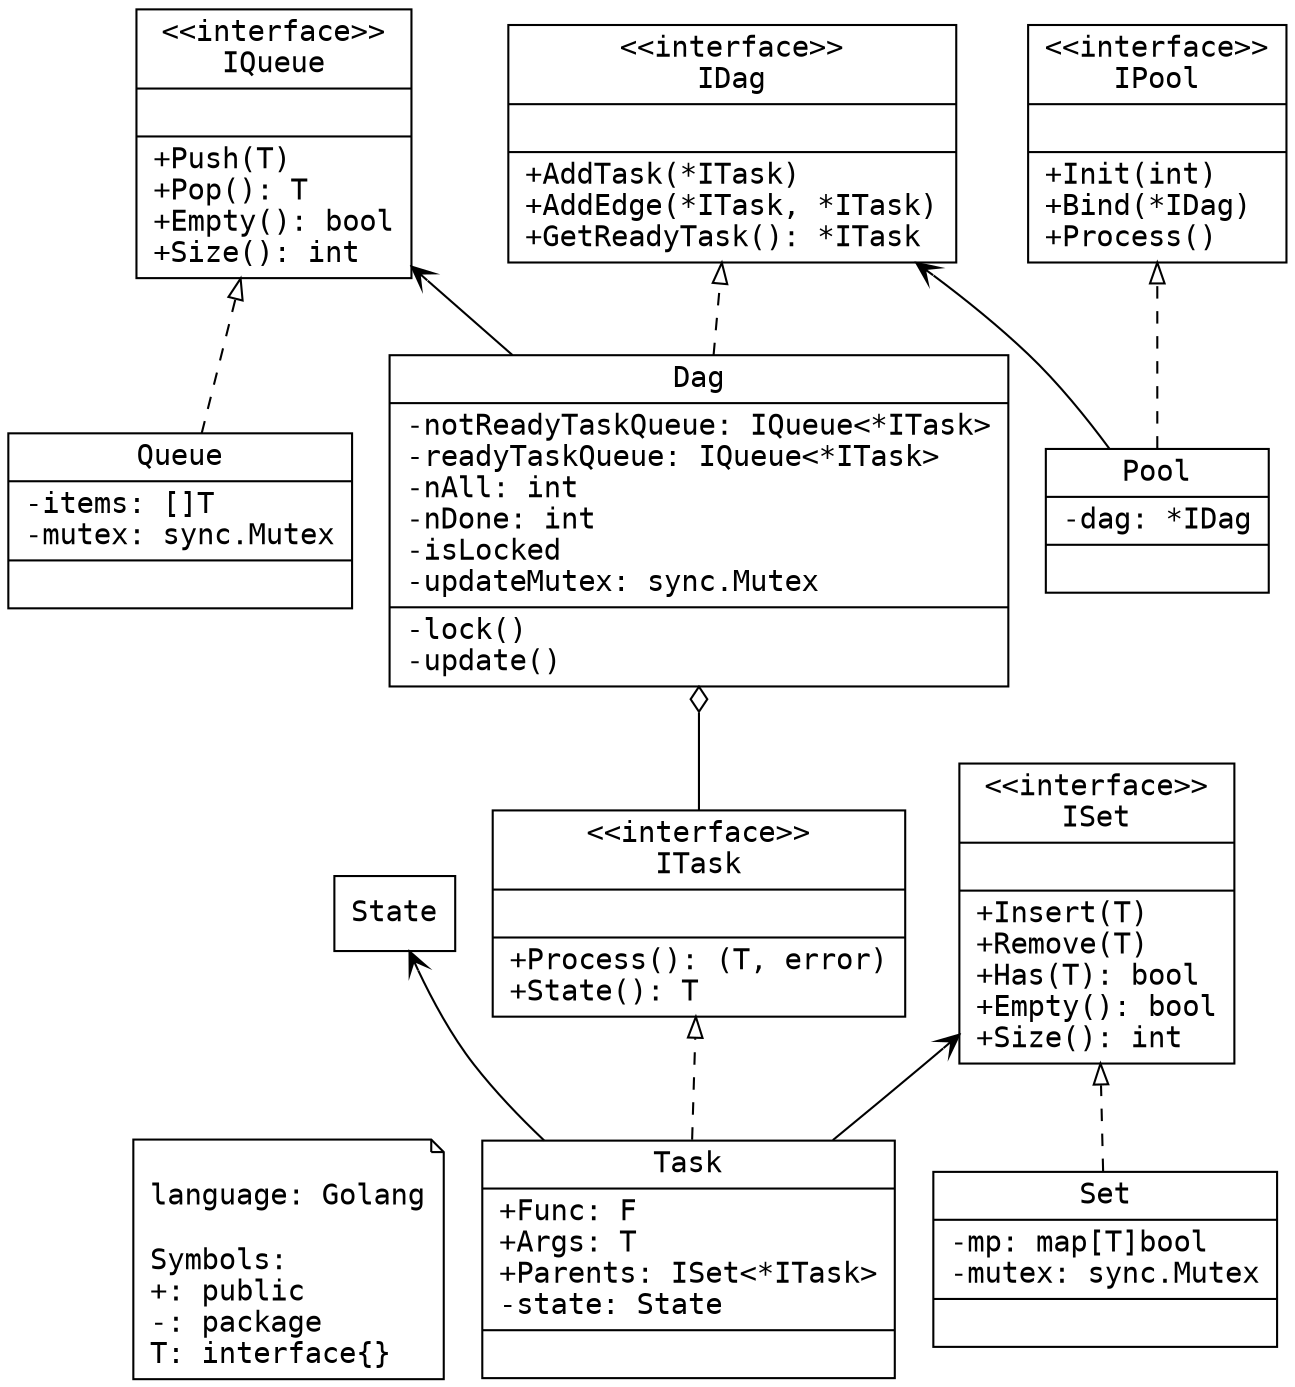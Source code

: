 digraph stargo {
    rankdir=BT

    graph [fontname = "Consolas"];
    node [fontname = "Consolas"];
    edge [fontname = "Consolas"];

    node [
        shape = "note"
    ]

    note01 [
        label = "\llanguage: Golang\l\lSymbols:\l+: public\l-: package\lT: interface{}\l"
    ]

    node [
        shape = "record"
    ]

    State 

    IQueue [
        label = "{\<\<interface\>\>\nIQueue||+Push(T)\l+Pop(): T\l+Empty(): bool\l+Size(): int\l}"
    ]

    ISet [
        label = "{\<\<interface\>\>\nISet||+Insert(T)\l+Remove(T)\l+Has(T): bool\l+Empty(): bool\l+Size(): int\l}"
    ]

    ITask [
        label = "{\<\<interface\>\>\nITask||+Process(): (T, error)\l+State(): T\l}"
    ]

    IDag [
        label = "{\<\<interface\>\>\nIDag||+AddTask(*ITask)\l+AddEdge(*ITask, *ITask)\l+GetReadyTask(): *ITask\l}"
    ]

    IPool [
        label = "{\<\<interface\>\>\nIPool||+Init(int)\l+Bind(*IDag)\l+Process()\l}"
    ]

    Queue [
        label = "{Queue|-items: []T\l-mutex: sync.Mutex\l|}"
    ]

    Set [
        label = "{Set|-mp: map[T]bool\l-mutex: sync.Mutex\l|}"
    ]

    Task [
        label = "{Task|+Func: F\l+Args: T\l+Parents: ISet\<*ITask\>\l-state: State\l|}"
    ]

    Dag [
        label = "{Dag|-notReadyTaskQueue: IQueue\<*ITask\>\l-readyTaskQueue: IQueue\<*ITask\>\l-nAll: int\l-nDone: int\l-isLocked\l-updateMutex: sync.Mutex\l|-lock()\l-update()\l}"
    ]

    Pool [
        label = "{Pool|-dag: *IDag\l|}"
    ]

    edge [
        style=dashed 
        arrowhead=empty
    ]

    Queue -> IQueue
    Set -> ISet
    Task -> ITask 
    Dag -> IDag 
    Pool -> IPool

    edge [
        style=solid
        arrowhead=vee
    ]

    Task -> ISet
    Dag -> IQueue
    Pool -> IDag 
    Task -> State

    edge [
        style=solid
        arrowhead=odiamond
    ]

    ITask -> Dag


}